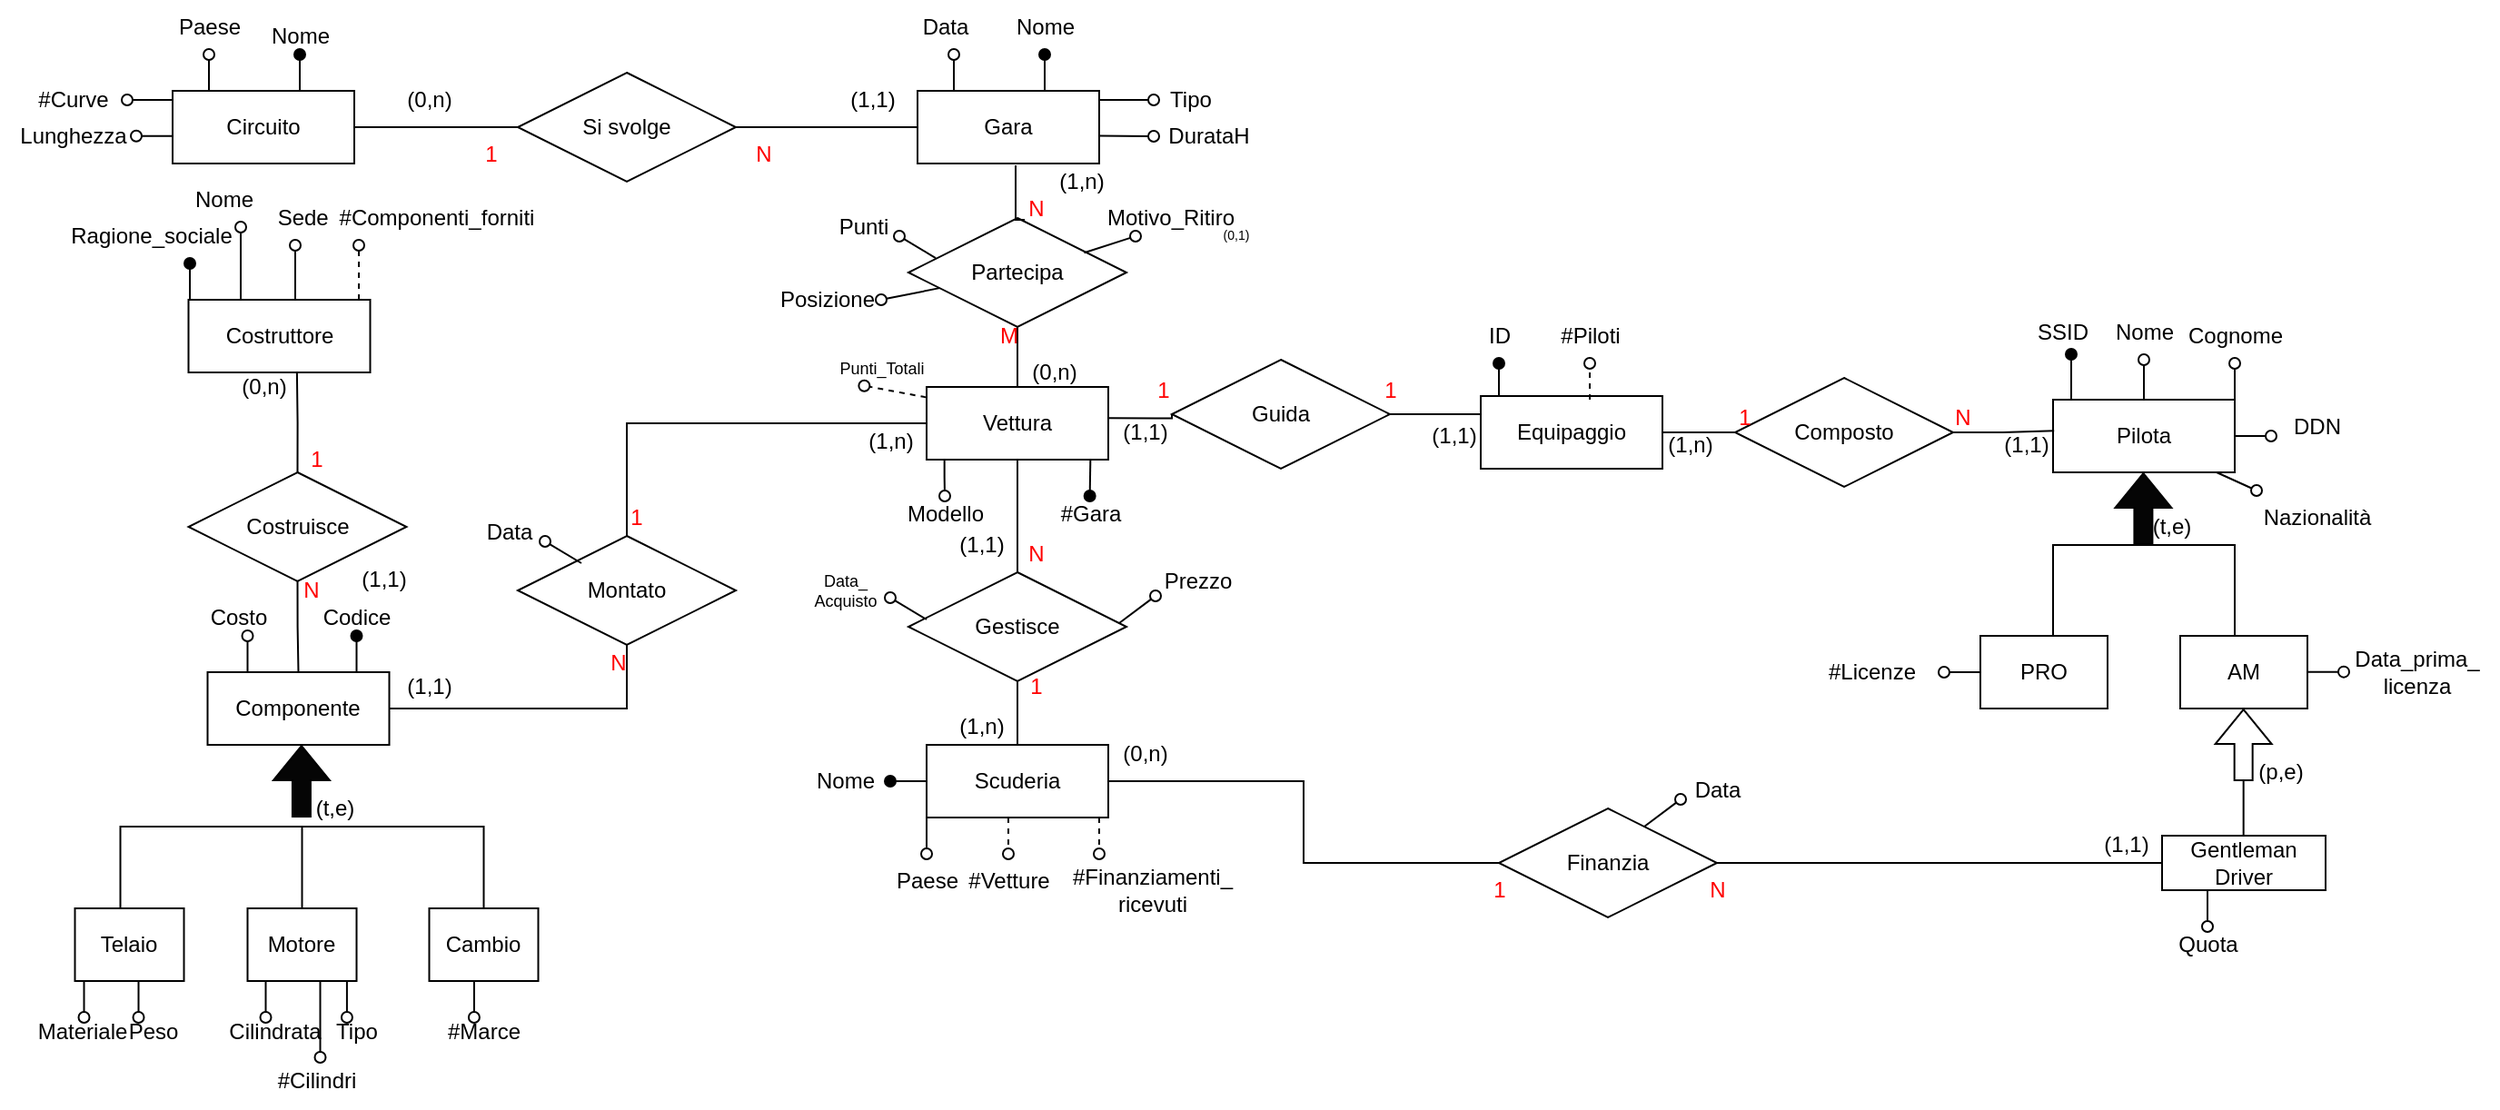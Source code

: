 <mxfile version="22.1.11" type="device">
  <diagram name="Page-1" id="2CNQCeX9BAJ8XAPQZo6j">
    <mxGraphModel dx="2603" dy="818" grid="1" gridSize="10" guides="1" tooltips="1" connect="1" arrows="1" fold="1" page="1" pageScale="1" pageWidth="1169" pageHeight="827" background="none" math="0" shadow="0">
      <root>
        <mxCell id="0" />
        <mxCell id="1" parent="0" />
        <mxCell id="24WfkbDJMfI8mmHEkIdc-26" style="edgeStyle=orthogonalEdgeStyle;rounded=0;orthogonalLoop=1;jettySize=auto;html=1;exitX=1;exitY=0.5;exitDx=0;exitDy=0;entryX=0;entryY=0.5;entryDx=0;entryDy=0;endArrow=none;endFill=0;" parent="1" source="4EoIY29dNoBSYB-6nft4-5" target="24WfkbDJMfI8mmHEkIdc-25" edge="1">
          <mxGeometry relative="1" as="geometry" />
        </mxCell>
        <mxCell id="4EoIY29dNoBSYB-6nft4-5" value="Equipaggio" style="html=1;align=center;fontStyle=0;labelBackgroundColor=none;fontColor=default;whiteSpace=wrap;labelBorderColor=none;verticalAlign=middle;horizontal=1;fontFamily=Helvetica;" parent="1" vertex="1">
          <mxGeometry x="690" y="328" width="100" height="40" as="geometry" />
        </mxCell>
        <mxCell id="4EoIY29dNoBSYB-6nft4-20" value="" style="endArrow=oval;html=1;rounded=0;exitX=0.1;exitY=0;exitDx=0;exitDy=0;exitPerimeter=0;endFill=1;labelBackgroundColor=none;fontColor=default;" parent="1" source="4EoIY29dNoBSYB-6nft4-5" edge="1">
          <mxGeometry width="50" height="50" relative="1" as="geometry">
            <mxPoint x="670" y="290" as="sourcePoint" />
            <mxPoint x="700" y="310" as="targetPoint" />
            <Array as="points">
              <mxPoint x="700" y="320" />
            </Array>
          </mxGeometry>
        </mxCell>
        <mxCell id="4EoIY29dNoBSYB-6nft4-21" value="ID" style="text;html=1;align=center;verticalAlign=middle;resizable=0;points=[];autosize=1;strokeColor=none;fillColor=none;labelBackgroundColor=none;" parent="1" vertex="1">
          <mxGeometry x="680" y="280" width="40" height="30" as="geometry" />
        </mxCell>
        <mxCell id="4EoIY29dNoBSYB-6nft4-23" value="" style="endArrow=oval;html=1;rounded=0;exitX=0.5;exitY=0;exitDx=0;exitDy=0;endFill=0;labelBackgroundColor=none;fontColor=default;dashed=1;" parent="1" edge="1">
          <mxGeometry width="50" height="50" relative="1" as="geometry">
            <mxPoint x="750.0" y="330" as="sourcePoint" />
            <mxPoint x="750" y="310" as="targetPoint" />
            <Array as="points">
              <mxPoint x="750" y="320" />
            </Array>
          </mxGeometry>
        </mxCell>
        <mxCell id="4EoIY29dNoBSYB-6nft4-24" value="#Piloti" style="text;html=1;align=center;verticalAlign=middle;resizable=0;points=[];autosize=1;strokeColor=none;fillColor=none;labelBackgroundColor=none;" parent="1" vertex="1">
          <mxGeometry x="720" y="280" width="60" height="30" as="geometry" />
        </mxCell>
        <mxCell id="4EoIY29dNoBSYB-6nft4-25" value="Pilota" style="html=1;align=center;fontStyle=0;labelBackgroundColor=none;fontColor=default;whiteSpace=wrap;labelBorderColor=none;verticalAlign=middle;horizontal=1;fontFamily=Helvetica;" parent="1" vertex="1">
          <mxGeometry x="1005" y="330" width="100" height="40" as="geometry" />
        </mxCell>
        <mxCell id="4EoIY29dNoBSYB-6nft4-26" value="" style="endArrow=oval;html=1;rounded=0;exitX=0.1;exitY=0;exitDx=0;exitDy=0;exitPerimeter=0;endFill=0;labelBackgroundColor=none;fontColor=default;" parent="1" target="4EoIY29dNoBSYB-6nft4-27" edge="1">
          <mxGeometry width="50" height="50" relative="1" as="geometry">
            <mxPoint x="1055" y="330" as="sourcePoint" />
            <mxPoint x="1055" y="310" as="targetPoint" />
            <Array as="points">
              <mxPoint x="1055" y="320" />
            </Array>
          </mxGeometry>
        </mxCell>
        <mxCell id="4EoIY29dNoBSYB-6nft4-27" value="Nome" style="text;html=1;align=center;verticalAlign=middle;resizable=0;points=[];autosize=1;strokeColor=none;fillColor=none;labelBackgroundColor=none;" parent="1" vertex="1">
          <mxGeometry x="1025" y="278" width="60" height="30" as="geometry" />
        </mxCell>
        <mxCell id="4EoIY29dNoBSYB-6nft4-28" value="" style="endArrow=oval;html=1;rounded=0;exitX=0.5;exitY=0;exitDx=0;exitDy=0;endFill=0;labelBackgroundColor=none;fontColor=default;" parent="1" edge="1">
          <mxGeometry width="50" height="50" relative="1" as="geometry">
            <mxPoint x="1105" y="330" as="sourcePoint" />
            <mxPoint x="1105" y="310" as="targetPoint" />
            <Array as="points">
              <mxPoint x="1105" y="320" />
            </Array>
          </mxGeometry>
        </mxCell>
        <mxCell id="4EoIY29dNoBSYB-6nft4-29" value="Cognome" style="text;html=1;align=center;verticalAlign=middle;resizable=0;points=[];autosize=1;strokeColor=none;fillColor=none;labelBackgroundColor=none;" parent="1" vertex="1">
          <mxGeometry x="1065" y="280" width="80" height="30" as="geometry" />
        </mxCell>
        <mxCell id="4EoIY29dNoBSYB-6nft4-31" value="" style="endArrow=oval;html=1;rounded=0;endFill=1;" parent="1" edge="1">
          <mxGeometry width="50" height="50" relative="1" as="geometry">
            <mxPoint x="1015" y="305" as="sourcePoint" />
            <mxPoint x="1015" y="305" as="targetPoint" />
            <Array as="points">
              <mxPoint x="1015" y="330" />
            </Array>
          </mxGeometry>
        </mxCell>
        <mxCell id="4EoIY29dNoBSYB-6nft4-36" value="" style="endArrow=oval;html=1;rounded=0;endFill=0;labelBackgroundColor=none;fontColor=default;exitX=1;exitY=0.5;exitDx=0;exitDy=0;entryX=0;entryY=0.664;entryDx=0;entryDy=0;entryPerimeter=0;" parent="1" source="4EoIY29dNoBSYB-6nft4-25" target="4EoIY29dNoBSYB-6nft4-37" edge="1">
          <mxGeometry width="50" height="50" relative="1" as="geometry">
            <mxPoint x="1105" y="340" as="sourcePoint" />
            <mxPoint x="1125" y="340" as="targetPoint" />
            <Array as="points">
              <mxPoint x="1115" y="350" />
              <mxPoint x="1125" y="350" />
            </Array>
          </mxGeometry>
        </mxCell>
        <mxCell id="4EoIY29dNoBSYB-6nft4-37" value="DDN" style="text;html=1;align=center;verticalAlign=middle;resizable=0;points=[];autosize=1;strokeColor=none;fillColor=none;rotation=0;" parent="1" vertex="1">
          <mxGeometry x="1125" y="330" width="50" height="30" as="geometry" />
        </mxCell>
        <mxCell id="4EoIY29dNoBSYB-6nft4-39" value="" style="endArrow=oval;html=1;rounded=0;endFill=0;labelBackgroundColor=none;fontColor=default;" parent="1" target="4EoIY29dNoBSYB-6nft4-40" edge="1">
          <mxGeometry width="50" height="50" relative="1" as="geometry">
            <mxPoint x="1095" y="370" as="sourcePoint" />
            <mxPoint x="1150" y="370" as="targetPoint" />
            <Array as="points" />
          </mxGeometry>
        </mxCell>
        <mxCell id="4EoIY29dNoBSYB-6nft4-40" value="Nazionalità" style="text;html=1;align=center;verticalAlign=middle;resizable=0;points=[];autosize=1;strokeColor=none;fillColor=none;rotation=0;" parent="1" vertex="1">
          <mxGeometry x="1110" y="380" width="80" height="30" as="geometry" />
        </mxCell>
        <mxCell id="4EoIY29dNoBSYB-6nft4-42" value="" style="shape=flexArrow;endArrow=classic;html=1;rounded=0;fillColor=#050505;" parent="1" edge="1">
          <mxGeometry width="50" height="50" relative="1" as="geometry">
            <mxPoint x="1054.71" y="410" as="sourcePoint" />
            <mxPoint x="1054.71" y="370" as="targetPoint" />
          </mxGeometry>
        </mxCell>
        <mxCell id="4EoIY29dNoBSYB-6nft4-43" value="" style="strokeWidth=1;html=1;shape=mxgraph.flowchart.annotation_1;align=left;pointerEvents=1;direction=south;" parent="1" vertex="1">
          <mxGeometry x="1005" y="410" width="100" height="50" as="geometry" />
        </mxCell>
        <mxCell id="4EoIY29dNoBSYB-6nft4-45" value="PRO" style="html=1;align=center;fontStyle=0;labelBackgroundColor=none;fontColor=default;whiteSpace=wrap;labelBorderColor=none;verticalAlign=middle;horizontal=1;fontFamily=Helvetica;" parent="1" vertex="1">
          <mxGeometry x="965" y="460" width="70" height="40" as="geometry" />
        </mxCell>
        <mxCell id="4EoIY29dNoBSYB-6nft4-46" value="AM" style="html=1;align=center;fontStyle=0;labelBackgroundColor=none;fontColor=default;whiteSpace=wrap;labelBorderColor=none;verticalAlign=middle;horizontal=1;fontFamily=Helvetica;" parent="1" vertex="1">
          <mxGeometry x="1075" y="460" width="70" height="40" as="geometry" />
        </mxCell>
        <mxCell id="4EoIY29dNoBSYB-6nft4-47" value="" style="endArrow=oval;html=1;rounded=0;endFill=0;labelBackgroundColor=none;fontColor=default;exitX=1;exitY=0.5;exitDx=0;exitDy=0;entryX=0;entryY=0.664;entryDx=0;entryDy=0;entryPerimeter=0;" parent="1" edge="1">
          <mxGeometry width="50" height="50" relative="1" as="geometry">
            <mxPoint x="1145" y="479.83" as="sourcePoint" />
            <mxPoint x="1165" y="479.83" as="targetPoint" />
            <Array as="points">
              <mxPoint x="1155" y="479.83" />
              <mxPoint x="1165" y="479.83" />
            </Array>
          </mxGeometry>
        </mxCell>
        <mxCell id="4EoIY29dNoBSYB-6nft4-48" value="Data_prima_&lt;br&gt;licenza" style="text;html=1;align=center;verticalAlign=middle;resizable=0;points=[];autosize=1;strokeColor=none;fillColor=none;" parent="1" vertex="1">
          <mxGeometry x="1160" y="460" width="90" height="40" as="geometry" />
        </mxCell>
        <mxCell id="4EoIY29dNoBSYB-6nft4-49" value="#Licenze" style="text;html=1;align=center;verticalAlign=middle;resizable=0;points=[];autosize=1;strokeColor=none;fillColor=none;" parent="1" vertex="1">
          <mxGeometry x="870" y="465" width="70" height="30" as="geometry" />
        </mxCell>
        <mxCell id="4EoIY29dNoBSYB-6nft4-52" value="" style="endArrow=oval;html=1;rounded=0;endFill=0;labelBackgroundColor=none;fontColor=default;exitX=0;exitY=0.5;exitDx=0;exitDy=0;" parent="1" source="4EoIY29dNoBSYB-6nft4-45" edge="1">
          <mxGeometry width="50" height="50" relative="1" as="geometry">
            <mxPoint x="935" y="489.83" as="sourcePoint" />
            <mxPoint x="945" y="480" as="targetPoint" />
            <Array as="points">
              <mxPoint x="955" y="480" />
              <mxPoint x="945" y="480" />
            </Array>
          </mxGeometry>
        </mxCell>
        <mxCell id="4EoIY29dNoBSYB-6nft4-54" value="" style="shape=flexArrow;endArrow=classic;html=1;rounded=0;fillColor=none;strokeColor=default;" parent="1" edge="1">
          <mxGeometry width="50" height="50" relative="1" as="geometry">
            <mxPoint x="1109.83" y="540" as="sourcePoint" />
            <mxPoint x="1109.83" y="500" as="targetPoint" />
          </mxGeometry>
        </mxCell>
        <mxCell id="4EoIY29dNoBSYB-6nft4-55" value="" style="endArrow=none;html=1;rounded=0;" parent="1" edge="1">
          <mxGeometry width="50" height="50" relative="1" as="geometry">
            <mxPoint x="1109.83" y="570" as="sourcePoint" />
            <mxPoint x="1109.83" y="540" as="targetPoint" />
            <Array as="points">
              <mxPoint x="1109.83" y="550" />
            </Array>
          </mxGeometry>
        </mxCell>
        <mxCell id="E5ixjJf9oxTP6WnFrqkC-3" style="edgeStyle=orthogonalEdgeStyle;rounded=0;orthogonalLoop=1;jettySize=auto;html=1;exitX=0;exitY=0.5;exitDx=0;exitDy=0;entryX=1;entryY=0.5;entryDx=0;entryDy=0;endArrow=none;endFill=0;" parent="1" source="4EoIY29dNoBSYB-6nft4-56" target="E5ixjJf9oxTP6WnFrqkC-2" edge="1">
          <mxGeometry relative="1" as="geometry" />
        </mxCell>
        <mxCell id="4EoIY29dNoBSYB-6nft4-56" value="Gentleman Driver" style="html=1;align=center;fontStyle=0;labelBackgroundColor=none;fontColor=default;whiteSpace=wrap;labelBorderColor=none;verticalAlign=middle;horizontal=1;fontFamily=Helvetica;" parent="1" vertex="1">
          <mxGeometry x="1065" y="570" width="90" height="30" as="geometry" />
        </mxCell>
        <mxCell id="4EoIY29dNoBSYB-6nft4-59" value="Scuderia" style="html=1;align=center;fontStyle=0;labelBackgroundColor=none;fontColor=default;whiteSpace=wrap;labelBorderColor=none;verticalAlign=middle;horizontal=1;fontFamily=Helvetica;" parent="1" vertex="1">
          <mxGeometry x="385" y="520" width="100" height="40" as="geometry" />
        </mxCell>
        <mxCell id="4EoIY29dNoBSYB-6nft4-61" value="" style="endArrow=oval;html=1;rounded=0;exitX=0;exitY=0.5;exitDx=0;exitDy=0;endFill=1;labelBackgroundColor=none;fontColor=default;" parent="1" source="4EoIY29dNoBSYB-6nft4-59" edge="1">
          <mxGeometry width="50" height="50" relative="1" as="geometry">
            <mxPoint x="355" y="540" as="sourcePoint" />
            <mxPoint x="365" y="540" as="targetPoint" />
            <Array as="points" />
          </mxGeometry>
        </mxCell>
        <mxCell id="4EoIY29dNoBSYB-6nft4-62" value="Nome" style="text;html=1;align=center;verticalAlign=middle;resizable=0;points=[];autosize=1;strokeColor=none;fillColor=none;labelBackgroundColor=none;" parent="1" vertex="1">
          <mxGeometry x="310" y="525" width="60" height="30" as="geometry" />
        </mxCell>
        <mxCell id="4EoIY29dNoBSYB-6nft4-63" value="" style="endArrow=oval;html=1;rounded=0;endFill=0;labelBackgroundColor=none;fontColor=default;exitX=0.5;exitY=1;exitDx=0;exitDy=0;" parent="1" edge="1">
          <mxGeometry width="50" height="50" relative="1" as="geometry">
            <mxPoint x="385" y="560" as="sourcePoint" />
            <mxPoint x="385" y="580" as="targetPoint" />
            <Array as="points">
              <mxPoint x="385" y="570" />
              <mxPoint x="385" y="580" />
            </Array>
          </mxGeometry>
        </mxCell>
        <mxCell id="4EoIY29dNoBSYB-6nft4-64" value="Paese" style="text;html=1;align=center;verticalAlign=middle;resizable=0;points=[];autosize=1;strokeColor=none;fillColor=none;rotation=0;" parent="1" vertex="1">
          <mxGeometry x="355" y="580" width="60" height="30" as="geometry" />
        </mxCell>
        <mxCell id="4EoIY29dNoBSYB-6nft4-65" value="" style="endArrow=oval;html=1;rounded=0;endFill=0;labelBackgroundColor=none;fontColor=default;exitX=0.5;exitY=1;exitDx=0;exitDy=0;dashed=1;" parent="1" edge="1">
          <mxGeometry width="50" height="50" relative="1" as="geometry">
            <mxPoint x="480" y="560" as="sourcePoint" />
            <mxPoint x="480" y="580" as="targetPoint" />
            <Array as="points">
              <mxPoint x="480" y="570" />
              <mxPoint x="480" y="580" />
            </Array>
          </mxGeometry>
        </mxCell>
        <mxCell id="4EoIY29dNoBSYB-6nft4-66" value="#Finanziamenti_&lt;br&gt;ricevuti" style="text;html=1;align=center;verticalAlign=middle;resizable=0;points=[];autosize=1;strokeColor=none;fillColor=none;rotation=0;" parent="1" vertex="1">
          <mxGeometry x="454" y="580" width="110" height="40" as="geometry" />
        </mxCell>
        <mxCell id="4EoIY29dNoBSYB-6nft4-67" value="Vettura" style="html=1;align=center;fontStyle=0;labelBackgroundColor=none;fontColor=default;whiteSpace=wrap;labelBorderColor=none;verticalAlign=middle;horizontal=1;fontFamily=Helvetica;" parent="1" vertex="1">
          <mxGeometry x="385" y="323" width="100" height="40" as="geometry" />
        </mxCell>
        <mxCell id="4EoIY29dNoBSYB-6nft4-70" value="" style="endArrow=oval;html=1;rounded=0;endFill=1;labelBackgroundColor=none;fontColor=default;" parent="1" edge="1">
          <mxGeometry width="50" height="50" relative="1" as="geometry">
            <mxPoint x="475.16" y="363" as="sourcePoint" />
            <mxPoint x="474.83" y="383" as="targetPoint" />
            <Array as="points" />
          </mxGeometry>
        </mxCell>
        <mxCell id="4EoIY29dNoBSYB-6nft4-71" value="#Gara" style="text;html=1;align=center;verticalAlign=middle;resizable=0;points=[];autosize=1;strokeColor=none;fillColor=none;labelBackgroundColor=none;" parent="1" vertex="1">
          <mxGeometry x="445" y="378" width="60" height="30" as="geometry" />
        </mxCell>
        <mxCell id="4EoIY29dNoBSYB-6nft4-74" value="Modello" style="text;html=1;align=center;verticalAlign=middle;resizable=0;points=[];autosize=1;strokeColor=none;fillColor=none;" parent="1" vertex="1">
          <mxGeometry x="360" y="378" width="70" height="30" as="geometry" />
        </mxCell>
        <mxCell id="24WfkbDJMfI8mmHEkIdc-41" style="edgeStyle=orthogonalEdgeStyle;rounded=0;orthogonalLoop=1;jettySize=auto;html=1;exitX=1;exitY=0.5;exitDx=0;exitDy=0;endArrow=none;endFill=0;entryX=0.5;entryY=0.917;entryDx=0;entryDy=0;entryPerimeter=0;" parent="1" source="4EoIY29dNoBSYB-6nft4-75" target="24WfkbDJMfI8mmHEkIdc-40" edge="1">
          <mxGeometry relative="1" as="geometry">
            <mxPoint x="220" y="470.0" as="targetPoint" />
          </mxGeometry>
        </mxCell>
        <mxCell id="4EoIY29dNoBSYB-6nft4-75" value="Componente" style="html=1;align=center;fontStyle=0;labelBackgroundColor=none;fontColor=default;whiteSpace=wrap;labelBorderColor=none;verticalAlign=middle;horizontal=1;fontFamily=Helvetica;" parent="1" vertex="1">
          <mxGeometry x="-10.75" y="480" width="100" height="40" as="geometry" />
        </mxCell>
        <mxCell id="4EoIY29dNoBSYB-6nft4-76" value="" style="endArrow=oval;html=1;rounded=0;exitX=0.5;exitY=0;exitDx=0;exitDy=0;endFill=1;labelBackgroundColor=none;fontColor=default;" parent="1" edge="1">
          <mxGeometry width="50" height="50" relative="1" as="geometry">
            <mxPoint x="71.25" y="480" as="sourcePoint" />
            <mxPoint x="71.25" y="460" as="targetPoint" />
            <Array as="points">
              <mxPoint x="71.25" y="470" />
            </Array>
          </mxGeometry>
        </mxCell>
        <mxCell id="4EoIY29dNoBSYB-6nft4-77" value="Codice" style="text;html=1;align=center;verticalAlign=middle;resizable=0;points=[];autosize=1;strokeColor=none;fillColor=none;labelBackgroundColor=none;" parent="1" vertex="1">
          <mxGeometry x="41.25" y="435" width="60" height="30" as="geometry" />
        </mxCell>
        <mxCell id="4EoIY29dNoBSYB-6nft4-78" value="" style="endArrow=oval;html=1;rounded=0;exitX=0.5;exitY=0;exitDx=0;exitDy=0;endFill=0;labelBackgroundColor=none;fontColor=default;" parent="1" edge="1">
          <mxGeometry width="50" height="50" relative="1" as="geometry">
            <mxPoint x="11.25" y="480" as="sourcePoint" />
            <mxPoint x="11.25" y="460" as="targetPoint" />
            <Array as="points">
              <mxPoint x="11.25" y="470" />
            </Array>
          </mxGeometry>
        </mxCell>
        <mxCell id="4EoIY29dNoBSYB-6nft4-79" value="Costo" style="text;html=1;align=center;verticalAlign=middle;resizable=0;points=[];autosize=1;strokeColor=none;fillColor=none;" parent="1" vertex="1">
          <mxGeometry x="-18.75" y="435" width="50" height="30" as="geometry" />
        </mxCell>
        <mxCell id="4EoIY29dNoBSYB-6nft4-80" value="Costruttore" style="html=1;align=center;fontStyle=0;labelBackgroundColor=none;fontColor=default;whiteSpace=wrap;labelBorderColor=none;verticalAlign=middle;horizontal=1;fontFamily=Helvetica;" parent="1" vertex="1">
          <mxGeometry x="-21.25" y="275" width="100" height="40" as="geometry" />
        </mxCell>
        <mxCell id="4EoIY29dNoBSYB-6nft4-81" value="" style="endArrow=oval;html=1;rounded=0;exitX=0.5;exitY=0;exitDx=0;exitDy=0;endFill=0;labelBackgroundColor=none;fontColor=default;" parent="1" edge="1">
          <mxGeometry width="50" height="50" relative="1" as="geometry">
            <mxPoint x="7.5" y="275" as="sourcePoint" />
            <mxPoint x="7.5" y="235" as="targetPoint" />
            <Array as="points">
              <mxPoint x="7.5" y="265" />
            </Array>
          </mxGeometry>
        </mxCell>
        <mxCell id="4EoIY29dNoBSYB-6nft4-82" value="Nome" style="text;html=1;align=center;verticalAlign=middle;resizable=0;points=[];autosize=1;strokeColor=none;fillColor=none;labelBackgroundColor=none;" parent="1" vertex="1">
          <mxGeometry x="-32.5" y="205" width="60" height="30" as="geometry" />
        </mxCell>
        <mxCell id="4EoIY29dNoBSYB-6nft4-83" value="" style="endArrow=oval;html=1;rounded=0;exitX=0.5;exitY=0;exitDx=0;exitDy=0;endFill=1;labelBackgroundColor=none;fontColor=default;" parent="1" edge="1">
          <mxGeometry width="50" height="50" relative="1" as="geometry">
            <mxPoint x="-20.5" y="275" as="sourcePoint" />
            <mxPoint x="-20.5" y="255" as="targetPoint" />
            <Array as="points">
              <mxPoint x="-20.5" y="265" />
            </Array>
          </mxGeometry>
        </mxCell>
        <mxCell id="4EoIY29dNoBSYB-6nft4-84" value="Ragione_sociale" style="text;html=1;align=center;verticalAlign=middle;resizable=0;points=[];autosize=1;strokeColor=none;fillColor=none;" parent="1" vertex="1">
          <mxGeometry x="-97.5" y="225" width="110" height="30" as="geometry" />
        </mxCell>
        <mxCell id="4EoIY29dNoBSYB-6nft4-85" value="" style="endArrow=oval;html=1;rounded=0;exitX=0.5;exitY=0;exitDx=0;exitDy=0;endFill=0;labelBackgroundColor=none;fontColor=default;" parent="1" edge="1">
          <mxGeometry width="50" height="50" relative="1" as="geometry">
            <mxPoint x="37.5" y="275" as="sourcePoint" />
            <mxPoint x="37.5" y="245" as="targetPoint" />
            <Array as="points">
              <mxPoint x="37.5" y="265" />
            </Array>
          </mxGeometry>
        </mxCell>
        <mxCell id="4EoIY29dNoBSYB-6nft4-87" value="Sede&amp;nbsp;" style="text;html=1;align=center;verticalAlign=middle;resizable=0;points=[];autosize=1;strokeColor=none;fillColor=none;labelBackgroundColor=none;" parent="1" vertex="1">
          <mxGeometry x="17.5" y="215" width="50" height="30" as="geometry" />
        </mxCell>
        <mxCell id="4EoIY29dNoBSYB-6nft4-89" value="" style="endArrow=oval;html=1;rounded=0;exitX=0.5;exitY=0;exitDx=0;exitDy=0;endFill=0;labelBackgroundColor=none;fontColor=default;dashed=1;" parent="1" edge="1">
          <mxGeometry width="50" height="50" relative="1" as="geometry">
            <mxPoint x="72.5" y="275" as="sourcePoint" />
            <mxPoint x="72.5" y="245" as="targetPoint" />
            <Array as="points">
              <mxPoint x="72.5" y="265" />
            </Array>
          </mxGeometry>
        </mxCell>
        <mxCell id="4EoIY29dNoBSYB-6nft4-90" value="#Componenti_&lt;span style=&quot;background-color: initial; text-align: left;&quot;&gt;forniti&lt;/span&gt;" style="text;html=1;align=center;verticalAlign=middle;resizable=0;points=[];autosize=1;strokeColor=none;fillColor=none;labelBackgroundColor=none;" parent="1" vertex="1">
          <mxGeometry x="50" y="215" width="130" height="30" as="geometry" />
        </mxCell>
        <mxCell id="4EoIY29dNoBSYB-6nft4-100" value="" style="shape=flexArrow;endArrow=classic;html=1;rounded=0;fillColor=#050505;" parent="1" edge="1">
          <mxGeometry width="50" height="50" relative="1" as="geometry">
            <mxPoint x="40.96" y="560" as="sourcePoint" />
            <mxPoint x="40.96" y="520" as="targetPoint" />
          </mxGeometry>
        </mxCell>
        <mxCell id="4EoIY29dNoBSYB-6nft4-101" value="" style="strokeWidth=1;html=1;shape=mxgraph.flowchart.annotation_1;align=left;pointerEvents=1;direction=south;" parent="1" vertex="1">
          <mxGeometry x="-58.75" y="565" width="200" height="50" as="geometry" />
        </mxCell>
        <mxCell id="4EoIY29dNoBSYB-6nft4-103" value="Telaio" style="html=1;align=center;fontStyle=0;labelBackgroundColor=none;fontColor=default;whiteSpace=wrap;labelBorderColor=none;verticalAlign=middle;horizontal=1;fontFamily=Helvetica;" parent="1" vertex="1">
          <mxGeometry x="-83.75" y="610" width="60" height="40" as="geometry" />
        </mxCell>
        <mxCell id="4EoIY29dNoBSYB-6nft4-104" value="Cambio" style="html=1;align=center;fontStyle=0;labelBackgroundColor=none;fontColor=default;whiteSpace=wrap;labelBorderColor=none;verticalAlign=middle;horizontal=1;fontFamily=Helvetica;" parent="1" vertex="1">
          <mxGeometry x="111.25" y="610" width="60" height="40" as="geometry" />
        </mxCell>
        <mxCell id="4EoIY29dNoBSYB-6nft4-106" value="" style="endArrow=none;html=1;rounded=0;entryX=0;entryY=0.5;entryDx=0;entryDy=0;entryPerimeter=0;" parent="1" target="4EoIY29dNoBSYB-6nft4-101" edge="1">
          <mxGeometry width="50" height="50" relative="1" as="geometry">
            <mxPoint x="41.25" y="610" as="sourcePoint" />
            <mxPoint x="121.25" y="580" as="targetPoint" />
          </mxGeometry>
        </mxCell>
        <mxCell id="4EoIY29dNoBSYB-6nft4-107" value="Motore" style="html=1;align=center;fontStyle=0;labelBackgroundColor=none;fontColor=default;whiteSpace=wrap;labelBorderColor=none;verticalAlign=middle;horizontal=1;fontFamily=Helvetica;" parent="1" vertex="1">
          <mxGeometry x="11.25" y="610" width="60" height="40" as="geometry" />
        </mxCell>
        <mxCell id="4EoIY29dNoBSYB-6nft4-108" value="" style="endArrow=oval;html=1;rounded=0;endFill=0;labelBackgroundColor=none;fontColor=default;exitX=0.5;exitY=1;exitDx=0;exitDy=0;" parent="1" edge="1">
          <mxGeometry width="50" height="50" relative="1" as="geometry">
            <mxPoint x="-48.75" y="650" as="sourcePoint" />
            <mxPoint x="-48.75" y="670" as="targetPoint" />
            <Array as="points">
              <mxPoint x="-48.75" y="660" />
              <mxPoint x="-48.75" y="670" />
            </Array>
          </mxGeometry>
        </mxCell>
        <mxCell id="4EoIY29dNoBSYB-6nft4-110" value="Materiale" style="text;html=1;align=center;verticalAlign=middle;resizable=0;points=[];autosize=1;strokeColor=none;fillColor=none;" parent="1" vertex="1">
          <mxGeometry x="-115" y="663" width="70" height="30" as="geometry" />
        </mxCell>
        <mxCell id="4EoIY29dNoBSYB-6nft4-112" value="" style="endArrow=oval;html=1;rounded=0;endFill=0;labelBackgroundColor=none;fontColor=default;exitX=0.5;exitY=1;exitDx=0;exitDy=0;" parent="1" edge="1">
          <mxGeometry width="50" height="50" relative="1" as="geometry">
            <mxPoint x="-78.75" y="650" as="sourcePoint" />
            <mxPoint x="-78.75" y="670" as="targetPoint" />
            <Array as="points">
              <mxPoint x="-78.75" y="660" />
              <mxPoint x="-78.75" y="670" />
            </Array>
          </mxGeometry>
        </mxCell>
        <mxCell id="4EoIY29dNoBSYB-6nft4-113" value="Peso" style="text;html=1;align=center;verticalAlign=middle;resizable=0;points=[];autosize=1;strokeColor=none;fillColor=none;" parent="1" vertex="1">
          <mxGeometry x="-66.25" y="663" width="50" height="30" as="geometry" />
        </mxCell>
        <mxCell id="4EoIY29dNoBSYB-6nft4-114" value="" style="endArrow=oval;html=1;rounded=0;endFill=0;labelBackgroundColor=none;fontColor=default;exitX=0.5;exitY=1;exitDx=0;exitDy=0;" parent="1" edge="1">
          <mxGeometry width="50" height="50" relative="1" as="geometry">
            <mxPoint x="21.25" y="650" as="sourcePoint" />
            <mxPoint x="21.25" y="670" as="targetPoint" />
            <Array as="points">
              <mxPoint x="21.25" y="660" />
              <mxPoint x="21.25" y="670" />
            </Array>
          </mxGeometry>
        </mxCell>
        <mxCell id="4EoIY29dNoBSYB-6nft4-115" value="Cilindrata" style="text;html=1;align=center;verticalAlign=middle;resizable=0;points=[];autosize=1;strokeColor=none;fillColor=none;" parent="1" vertex="1">
          <mxGeometry x="-8.75" y="663" width="70" height="30" as="geometry" />
        </mxCell>
        <mxCell id="4EoIY29dNoBSYB-6nft4-118" value="" style="endArrow=oval;html=1;rounded=0;endFill=0;labelBackgroundColor=none;fontColor=default;exitX=0.5;exitY=1;exitDx=0;exitDy=0;" parent="1" edge="1">
          <mxGeometry width="50" height="50" relative="1" as="geometry">
            <mxPoint x="65.96" y="650" as="sourcePoint" />
            <mxPoint x="65.96" y="670" as="targetPoint" />
            <Array as="points">
              <mxPoint x="65.96" y="660" />
              <mxPoint x="65.96" y="670" />
            </Array>
          </mxGeometry>
        </mxCell>
        <mxCell id="4EoIY29dNoBSYB-6nft4-119" value="Tipo" style="text;html=1;align=center;verticalAlign=middle;resizable=0;points=[];autosize=1;strokeColor=none;fillColor=none;" parent="1" vertex="1">
          <mxGeometry x="46.25" y="663" width="50" height="30" as="geometry" />
        </mxCell>
        <mxCell id="4EoIY29dNoBSYB-6nft4-122" value="" style="endArrow=oval;html=1;rounded=0;endFill=0;labelBackgroundColor=none;fontColor=default;" parent="1" edge="1">
          <mxGeometry width="50" height="50" relative="1" as="geometry">
            <mxPoint x="51.25" y="650" as="sourcePoint" />
            <mxPoint x="51.25" y="692" as="targetPoint" />
            <Array as="points">
              <mxPoint x="51.25" y="682" />
              <mxPoint x="51.25" y="692" />
            </Array>
          </mxGeometry>
        </mxCell>
        <mxCell id="4EoIY29dNoBSYB-6nft4-123" value="#Cilindri" style="text;html=1;align=center;verticalAlign=middle;resizable=0;points=[];autosize=1;strokeColor=none;fillColor=none;" parent="1" vertex="1">
          <mxGeometry x="13.75" y="690" width="70" height="30" as="geometry" />
        </mxCell>
        <mxCell id="4EoIY29dNoBSYB-6nft4-127" value="" style="endArrow=oval;html=1;rounded=0;endFill=0;labelBackgroundColor=none;fontColor=default;exitX=0.5;exitY=1;exitDx=0;exitDy=0;" parent="1" edge="1">
          <mxGeometry width="50" height="50" relative="1" as="geometry">
            <mxPoint x="135.96" y="650" as="sourcePoint" />
            <mxPoint x="135.96" y="670" as="targetPoint" />
            <Array as="points">
              <mxPoint x="135.96" y="660" />
              <mxPoint x="135.96" y="670" />
            </Array>
          </mxGeometry>
        </mxCell>
        <mxCell id="4EoIY29dNoBSYB-6nft4-128" value="#Marce" style="text;html=1;align=center;verticalAlign=middle;resizable=0;points=[];autosize=1;strokeColor=none;fillColor=none;" parent="1" vertex="1">
          <mxGeometry x="111.25" y="663" width="60" height="30" as="geometry" />
        </mxCell>
        <mxCell id="4EoIY29dNoBSYB-6nft4-129" value="Gara" style="html=1;align=center;fontStyle=0;labelBackgroundColor=none;fontColor=default;whiteSpace=wrap;labelBorderColor=none;verticalAlign=middle;horizontal=1;fontFamily=Helvetica;" parent="1" vertex="1">
          <mxGeometry x="380" y="160" width="100" height="40" as="geometry" />
        </mxCell>
        <mxCell id="4EoIY29dNoBSYB-6nft4-130" value="" style="endArrow=oval;html=1;rounded=0;exitX=0.5;exitY=0;exitDx=0;exitDy=0;endFill=1;labelBackgroundColor=none;fontColor=default;" parent="1" edge="1">
          <mxGeometry width="50" height="50" relative="1" as="geometry">
            <mxPoint x="450.0" y="160" as="sourcePoint" />
            <mxPoint x="450" y="140" as="targetPoint" />
            <Array as="points">
              <mxPoint x="450" y="150" />
            </Array>
          </mxGeometry>
        </mxCell>
        <mxCell id="4EoIY29dNoBSYB-6nft4-131" value="Nome" style="text;html=1;align=center;verticalAlign=middle;resizable=0;points=[];autosize=1;strokeColor=none;fillColor=none;labelBackgroundColor=none;" parent="1" vertex="1">
          <mxGeometry x="420" y="110" width="60" height="30" as="geometry" />
        </mxCell>
        <mxCell id="4EoIY29dNoBSYB-6nft4-132" value="" style="endArrow=oval;html=1;rounded=0;exitX=0.5;exitY=0;exitDx=0;exitDy=0;endFill=0;labelBackgroundColor=none;fontColor=default;" parent="1" edge="1">
          <mxGeometry width="50" height="50" relative="1" as="geometry">
            <mxPoint x="400.0" y="160" as="sourcePoint" />
            <mxPoint x="400" y="140" as="targetPoint" />
            <Array as="points">
              <mxPoint x="400" y="150" />
            </Array>
          </mxGeometry>
        </mxCell>
        <mxCell id="4EoIY29dNoBSYB-6nft4-133" value="Data" style="text;html=1;align=center;verticalAlign=middle;resizable=0;points=[];autosize=1;strokeColor=none;fillColor=none;" parent="1" vertex="1">
          <mxGeometry x="370" y="110" width="50" height="30" as="geometry" />
        </mxCell>
        <mxCell id="4EoIY29dNoBSYB-6nft4-135" value="" style="endArrow=oval;html=1;rounded=0;exitX=1;exitY=0.5;exitDx=0;exitDy=0;endFill=0;labelBackgroundColor=none;fontColor=default;" parent="1" edge="1">
          <mxGeometry width="50" height="50" relative="1" as="geometry">
            <mxPoint x="480" y="165" as="sourcePoint" />
            <mxPoint x="510" y="165" as="targetPoint" />
            <Array as="points" />
          </mxGeometry>
        </mxCell>
        <mxCell id="4EoIY29dNoBSYB-6nft4-136" value="Tipo" style="text;html=1;align=center;verticalAlign=middle;resizable=0;points=[];autosize=1;strokeColor=none;fillColor=none;labelBackgroundColor=none;" parent="1" vertex="1">
          <mxGeometry x="505" y="150" width="50" height="30" as="geometry" />
        </mxCell>
        <mxCell id="4EoIY29dNoBSYB-6nft4-138" value="DurataH" style="text;html=1;align=center;verticalAlign=middle;resizable=0;points=[];autosize=1;strokeColor=none;fillColor=none;labelBackgroundColor=none;" parent="1" vertex="1">
          <mxGeometry x="505" y="170" width="70" height="30" as="geometry" />
        </mxCell>
        <mxCell id="24WfkbDJMfI8mmHEkIdc-9" style="edgeStyle=orthogonalEdgeStyle;rounded=0;orthogonalLoop=1;jettySize=auto;html=1;exitX=1;exitY=0.5;exitDx=0;exitDy=0;entryX=0;entryY=0.5;entryDx=0;entryDy=0;endArrow=none;endFill=0;" parent="1" source="4EoIY29dNoBSYB-6nft4-147" target="4EoIY29dNoBSYB-6nft4-157" edge="1">
          <mxGeometry relative="1" as="geometry" />
        </mxCell>
        <mxCell id="4EoIY29dNoBSYB-6nft4-147" value="Circuito" style="html=1;align=center;fontStyle=0;labelBackgroundColor=none;fontColor=default;whiteSpace=wrap;labelBorderColor=none;verticalAlign=middle;horizontal=1;fontFamily=Helvetica;" parent="1" vertex="1">
          <mxGeometry x="-30" y="160" width="100" height="40" as="geometry" />
        </mxCell>
        <mxCell id="4EoIY29dNoBSYB-6nft4-148" value="" style="endArrow=oval;html=1;rounded=0;exitX=0.5;exitY=0;exitDx=0;exitDy=0;endFill=1;labelBackgroundColor=none;fontColor=default;" parent="1" edge="1">
          <mxGeometry width="50" height="50" relative="1" as="geometry">
            <mxPoint x="40.0" y="160" as="sourcePoint" />
            <mxPoint x="40" y="140" as="targetPoint" />
            <Array as="points">
              <mxPoint x="40" y="150" />
            </Array>
          </mxGeometry>
        </mxCell>
        <mxCell id="4EoIY29dNoBSYB-6nft4-149" value="" style="endArrow=oval;html=1;rounded=0;exitX=0.5;exitY=0;exitDx=0;exitDy=0;endFill=0;labelBackgroundColor=none;fontColor=default;" parent="1" edge="1">
          <mxGeometry width="50" height="50" relative="1" as="geometry">
            <mxPoint x="-10.0" y="160" as="sourcePoint" />
            <mxPoint x="-10" y="140" as="targetPoint" />
            <Array as="points">
              <mxPoint x="-10" y="150" />
            </Array>
          </mxGeometry>
        </mxCell>
        <mxCell id="4EoIY29dNoBSYB-6nft4-151" value="Lunghezza" style="text;html=1;align=center;verticalAlign=middle;resizable=0;points=[];autosize=1;strokeColor=none;fillColor=none;labelBackgroundColor=none;" parent="1" vertex="1">
          <mxGeometry x="-125" y="170" width="80" height="30" as="geometry" />
        </mxCell>
        <mxCell id="4EoIY29dNoBSYB-6nft4-152" value="#Curve" style="text;html=1;align=center;verticalAlign=middle;resizable=0;points=[];autosize=1;strokeColor=none;fillColor=none;labelBackgroundColor=none;" parent="1" vertex="1">
          <mxGeometry x="-115" y="150" width="60" height="30" as="geometry" />
        </mxCell>
        <mxCell id="4EoIY29dNoBSYB-6nft4-153" value="" style="endArrow=oval;html=1;rounded=0;exitX=0;exitY=0.5;exitDx=0;exitDy=0;endFill=0;labelBackgroundColor=none;fontColor=default;entryX=1;entryY=0.5;entryDx=0;entryDy=0;entryPerimeter=0;" parent="1" target="4EoIY29dNoBSYB-6nft4-152" edge="1">
          <mxGeometry width="50" height="50" relative="1" as="geometry">
            <mxPoint x="-30" y="165" as="sourcePoint" />
            <mxPoint x="-40" y="184.73" as="targetPoint" />
            <Array as="points">
              <mxPoint x="-40" y="165" />
            </Array>
          </mxGeometry>
        </mxCell>
        <mxCell id="4EoIY29dNoBSYB-6nft4-154" value="Nome" style="text;html=1;align=center;verticalAlign=middle;resizable=0;points=[];autosize=1;strokeColor=none;fillColor=none;" parent="1" vertex="1">
          <mxGeometry x="10" y="115" width="60" height="30" as="geometry" />
        </mxCell>
        <mxCell id="4EoIY29dNoBSYB-6nft4-155" value="Paese" style="text;html=1;align=center;verticalAlign=middle;resizable=0;points=[];autosize=1;strokeColor=none;fillColor=none;" parent="1" vertex="1">
          <mxGeometry x="-40" y="110" width="60" height="30" as="geometry" />
        </mxCell>
        <mxCell id="24WfkbDJMfI8mmHEkIdc-6" style="edgeStyle=orthogonalEdgeStyle;rounded=0;orthogonalLoop=1;jettySize=auto;html=1;exitX=1;exitY=0.5;exitDx=0;exitDy=0;entryX=0;entryY=0.5;entryDx=0;entryDy=0;endArrow=none;endFill=0;" parent="1" source="4EoIY29dNoBSYB-6nft4-157" target="4EoIY29dNoBSYB-6nft4-129" edge="1">
          <mxGeometry relative="1" as="geometry" />
        </mxCell>
        <mxCell id="4EoIY29dNoBSYB-6nft4-157" value="Si svolge" style="shape=rhombus;perimeter=rhombusPerimeter;whiteSpace=wrap;html=1;align=center;" parent="1" vertex="1">
          <mxGeometry x="160" y="150" width="120" height="60" as="geometry" />
        </mxCell>
        <mxCell id="24WfkbDJMfI8mmHEkIdc-4" value="" style="endArrow=oval;html=1;rounded=0;endFill=0;" parent="1" edge="1">
          <mxGeometry width="50" height="50" relative="1" as="geometry">
            <mxPoint x="480" y="184.8" as="sourcePoint" />
            <mxPoint x="510" y="185" as="targetPoint" />
          </mxGeometry>
        </mxCell>
        <mxCell id="24WfkbDJMfI8mmHEkIdc-8" value="" style="endArrow=oval;html=1;rounded=0;exitX=0;exitY=0.5;exitDx=0;exitDy=0;endFill=0;labelBackgroundColor=none;fontColor=default;entryX=1;entryY=0.5;entryDx=0;entryDy=0;entryPerimeter=0;" parent="1" edge="1">
          <mxGeometry width="50" height="50" relative="1" as="geometry">
            <mxPoint x="-30" y="184.86" as="sourcePoint" />
            <mxPoint x="-50" y="184.86" as="targetPoint" />
            <Array as="points">
              <mxPoint x="-40" y="184.86" />
            </Array>
          </mxGeometry>
        </mxCell>
        <mxCell id="24WfkbDJMfI8mmHEkIdc-10" value="" style="endArrow=oval;html=1;rounded=0;endFill=0;labelBackgroundColor=none;fontColor=default;" parent="1" edge="1">
          <mxGeometry width="50" height="50" relative="1" as="geometry">
            <mxPoint x="394.83" y="363" as="sourcePoint" />
            <mxPoint x="395" y="383" as="targetPoint" />
            <Array as="points">
              <mxPoint x="394.83" y="372.67" />
            </Array>
          </mxGeometry>
        </mxCell>
        <mxCell id="24WfkbDJMfI8mmHEkIdc-14" style="edgeStyle=orthogonalEdgeStyle;rounded=0;orthogonalLoop=1;jettySize=auto;html=1;exitX=0.5;exitY=1;exitDx=0;exitDy=0;entryX=0.5;entryY=0;entryDx=0;entryDy=0;endArrow=none;endFill=0;" parent="1" source="24WfkbDJMfI8mmHEkIdc-12" target="4EoIY29dNoBSYB-6nft4-67" edge="1">
          <mxGeometry relative="1" as="geometry" />
        </mxCell>
        <mxCell id="24WfkbDJMfI8mmHEkIdc-12" value="Partecipa" style="shape=rhombus;perimeter=rhombusPerimeter;whiteSpace=wrap;html=1;align=center;" parent="1" vertex="1">
          <mxGeometry x="375" y="230" width="120" height="60" as="geometry" />
        </mxCell>
        <mxCell id="24WfkbDJMfI8mmHEkIdc-13" style="edgeStyle=orthogonalEdgeStyle;rounded=0;orthogonalLoop=1;jettySize=auto;html=1;exitX=0.5;exitY=0;exitDx=0;exitDy=0;entryX=0.5;entryY=1;entryDx=0;entryDy=0;endArrow=none;endFill=0;" parent="1" edge="1">
          <mxGeometry relative="1" as="geometry">
            <mxPoint x="439" y="231" as="sourcePoint" />
            <mxPoint x="434" y="201" as="targetPoint" />
          </mxGeometry>
        </mxCell>
        <mxCell id="24WfkbDJMfI8mmHEkIdc-16" value="" style="endArrow=oval;html=1;rounded=0;exitX=0.125;exitY=0.367;exitDx=0;exitDy=0;exitPerimeter=0;endFill=0;" parent="1" source="24WfkbDJMfI8mmHEkIdc-12" edge="1">
          <mxGeometry width="50" height="50" relative="1" as="geometry">
            <mxPoint x="200" y="300" as="sourcePoint" />
            <mxPoint x="370" y="240" as="targetPoint" />
          </mxGeometry>
        </mxCell>
        <mxCell id="24WfkbDJMfI8mmHEkIdc-18" value="Punti" style="text;html=1;align=center;verticalAlign=middle;resizable=0;points=[];autosize=1;strokeColor=none;fillColor=none;labelBackgroundColor=none;" parent="1" vertex="1">
          <mxGeometry x="325" y="220" width="50" height="30" as="geometry" />
        </mxCell>
        <mxCell id="24WfkbDJMfI8mmHEkIdc-19" value="" style="endArrow=oval;html=1;rounded=0;exitX=0.806;exitY=0.319;exitDx=0;exitDy=0;exitPerimeter=0;endFill=0;" parent="1" source="24WfkbDJMfI8mmHEkIdc-12" edge="1">
          <mxGeometry width="50" height="50" relative="1" as="geometry">
            <mxPoint x="535" y="250" as="sourcePoint" />
            <mxPoint x="500" y="240" as="targetPoint" />
          </mxGeometry>
        </mxCell>
        <mxCell id="24WfkbDJMfI8mmHEkIdc-20" value="Motivo_Ritiro" style="text;html=1;align=center;verticalAlign=middle;resizable=0;points=[];autosize=1;strokeColor=none;fillColor=none;labelBackgroundColor=none;" parent="1" vertex="1">
          <mxGeometry x="474" y="215" width="90" height="30" as="geometry" />
        </mxCell>
        <mxCell id="24WfkbDJMfI8mmHEkIdc-23" style="edgeStyle=orthogonalEdgeStyle;rounded=0;orthogonalLoop=1;jettySize=auto;html=1;exitX=1;exitY=0.5;exitDx=0;exitDy=0;entryX=0;entryY=0.25;entryDx=0;entryDy=0;endArrow=none;endFill=0;" parent="1" source="24WfkbDJMfI8mmHEkIdc-21" target="4EoIY29dNoBSYB-6nft4-5" edge="1">
          <mxGeometry relative="1" as="geometry" />
        </mxCell>
        <mxCell id="24WfkbDJMfI8mmHEkIdc-21" value="Guida" style="shape=rhombus;perimeter=rhombusPerimeter;whiteSpace=wrap;html=1;align=center;" parent="1" vertex="1">
          <mxGeometry x="520" y="308" width="120" height="60" as="geometry" />
        </mxCell>
        <mxCell id="24WfkbDJMfI8mmHEkIdc-22" style="edgeStyle=orthogonalEdgeStyle;rounded=0;orthogonalLoop=1;jettySize=auto;html=1;exitX=1;exitY=0.5;exitDx=0;exitDy=0;endArrow=none;endFill=0;entryX=0;entryY=0.5;entryDx=0;entryDy=0;" parent="1" target="24WfkbDJMfI8mmHEkIdc-21" edge="1">
          <mxGeometry relative="1" as="geometry">
            <mxPoint x="485" y="340.17" as="sourcePoint" />
            <mxPoint x="520" y="340" as="targetPoint" />
            <Array as="points">
              <mxPoint x="520" y="340" />
            </Array>
          </mxGeometry>
        </mxCell>
        <mxCell id="24WfkbDJMfI8mmHEkIdc-25" value="Composto" style="shape=rhombus;perimeter=rhombusPerimeter;whiteSpace=wrap;html=1;align=center;" parent="1" vertex="1">
          <mxGeometry x="830" y="318" width="120" height="60" as="geometry" />
        </mxCell>
        <mxCell id="24WfkbDJMfI8mmHEkIdc-27" style="edgeStyle=orthogonalEdgeStyle;rounded=0;orthogonalLoop=1;jettySize=auto;html=1;exitX=1;exitY=0.5;exitDx=0;exitDy=0;entryX=0.006;entryY=0.427;entryDx=0;entryDy=0;entryPerimeter=0;endArrow=none;endFill=0;" parent="1" source="24WfkbDJMfI8mmHEkIdc-25" target="4EoIY29dNoBSYB-6nft4-25" edge="1">
          <mxGeometry relative="1" as="geometry" />
        </mxCell>
        <mxCell id="24WfkbDJMfI8mmHEkIdc-35" style="edgeStyle=orthogonalEdgeStyle;rounded=0;orthogonalLoop=1;jettySize=auto;html=1;exitX=0.5;exitY=1;exitDx=0;exitDy=0;entryX=0.5;entryY=0;entryDx=0;entryDy=0;endArrow=none;endFill=0;" parent="1" source="24WfkbDJMfI8mmHEkIdc-28" target="4EoIY29dNoBSYB-6nft4-59" edge="1">
          <mxGeometry relative="1" as="geometry" />
        </mxCell>
        <mxCell id="24WfkbDJMfI8mmHEkIdc-36" style="edgeStyle=orthogonalEdgeStyle;rounded=0;orthogonalLoop=1;jettySize=auto;html=1;exitX=0.5;exitY=0;exitDx=0;exitDy=0;entryX=0.5;entryY=1;entryDx=0;entryDy=0;endArrow=none;endFill=0;" parent="1" source="24WfkbDJMfI8mmHEkIdc-28" target="4EoIY29dNoBSYB-6nft4-67" edge="1">
          <mxGeometry relative="1" as="geometry" />
        </mxCell>
        <mxCell id="24WfkbDJMfI8mmHEkIdc-28" value="Gestisce" style="shape=rhombus;perimeter=rhombusPerimeter;whiteSpace=wrap;html=1;align=center;" parent="1" vertex="1">
          <mxGeometry x="375" y="425" width="120" height="60" as="geometry" />
        </mxCell>
        <mxCell id="24WfkbDJMfI8mmHEkIdc-31" value="" style="endArrow=oval;html=1;rounded=0;exitX=0.125;exitY=0.367;exitDx=0;exitDy=0;exitPerimeter=0;endFill=0;" parent="1" edge="1">
          <mxGeometry width="50" height="50" relative="1" as="geometry">
            <mxPoint x="385" y="451" as="sourcePoint" />
            <mxPoint x="365" y="439" as="targetPoint" />
          </mxGeometry>
        </mxCell>
        <mxCell id="24WfkbDJMfI8mmHEkIdc-32" value="Data_&lt;br&gt;Acquisto" style="text;html=1;align=center;verticalAlign=middle;resizable=0;points=[];autosize=1;strokeColor=none;fillColor=none;labelBackgroundColor=none;fontSize=9;" parent="1" vertex="1">
          <mxGeometry x="310" y="415" width="60" height="40" as="geometry" />
        </mxCell>
        <mxCell id="24WfkbDJMfI8mmHEkIdc-33" value="" style="endArrow=oval;html=1;rounded=0;exitX=0.125;exitY=0.367;exitDx=0;exitDy=0;exitPerimeter=0;endFill=0;" parent="1" edge="1">
          <mxGeometry width="50" height="50" relative="1" as="geometry">
            <mxPoint x="491" y="453" as="sourcePoint" />
            <mxPoint x="511" y="438" as="targetPoint" />
          </mxGeometry>
        </mxCell>
        <mxCell id="24WfkbDJMfI8mmHEkIdc-34" value="Prezzo" style="text;html=1;align=center;verticalAlign=middle;resizable=0;points=[];autosize=1;strokeColor=none;fillColor=none;labelBackgroundColor=none;" parent="1" vertex="1">
          <mxGeometry x="504" y="415" width="60" height="30" as="geometry" />
        </mxCell>
        <mxCell id="24WfkbDJMfI8mmHEkIdc-39" style="edgeStyle=orthogonalEdgeStyle;rounded=0;orthogonalLoop=1;jettySize=auto;html=1;exitX=0.5;exitY=1;exitDx=0;exitDy=0;entryX=0.5;entryY=0;entryDx=0;entryDy=0;endArrow=none;endFill=0;" parent="1" source="24WfkbDJMfI8mmHEkIdc-37" target="4EoIY29dNoBSYB-6nft4-75" edge="1">
          <mxGeometry relative="1" as="geometry" />
        </mxCell>
        <mxCell id="24WfkbDJMfI8mmHEkIdc-37" value="Costruisce" style="shape=rhombus;perimeter=rhombusPerimeter;whiteSpace=wrap;html=1;align=center;" parent="1" vertex="1">
          <mxGeometry x="-21.25" y="370" width="120" height="60" as="geometry" />
        </mxCell>
        <mxCell id="24WfkbDJMfI8mmHEkIdc-38" style="edgeStyle=orthogonalEdgeStyle;rounded=0;orthogonalLoop=1;jettySize=auto;html=1;exitX=0.5;exitY=0;exitDx=0;exitDy=0;entryX=0.597;entryY=1;entryDx=0;entryDy=0;entryPerimeter=0;endArrow=none;endFill=0;" parent="1" source="24WfkbDJMfI8mmHEkIdc-37" target="4EoIY29dNoBSYB-6nft4-80" edge="1">
          <mxGeometry relative="1" as="geometry">
            <mxPoint x="37.5" y="325" as="sourcePoint" />
          </mxGeometry>
        </mxCell>
        <mxCell id="24WfkbDJMfI8mmHEkIdc-42" style="edgeStyle=orthogonalEdgeStyle;rounded=0;orthogonalLoop=1;jettySize=auto;html=1;exitX=0.5;exitY=0;exitDx=0;exitDy=0;entryX=0;entryY=0.5;entryDx=0;entryDy=0;endArrow=none;endFill=0;" parent="1" source="24WfkbDJMfI8mmHEkIdc-40" target="4EoIY29dNoBSYB-6nft4-67" edge="1">
          <mxGeometry relative="1" as="geometry" />
        </mxCell>
        <mxCell id="24WfkbDJMfI8mmHEkIdc-40" value="Montato" style="shape=rhombus;perimeter=rhombusPerimeter;whiteSpace=wrap;html=1;align=center;" parent="1" vertex="1">
          <mxGeometry x="160" y="405" width="120" height="60" as="geometry" />
        </mxCell>
        <mxCell id="24WfkbDJMfI8mmHEkIdc-43" value="" style="endArrow=oval;html=1;rounded=0;exitX=0.125;exitY=0.367;exitDx=0;exitDy=0;exitPerimeter=0;endFill=0;" parent="1" edge="1">
          <mxGeometry width="50" height="50" relative="1" as="geometry">
            <mxPoint x="195" y="420" as="sourcePoint" />
            <mxPoint x="175" y="408" as="targetPoint" />
          </mxGeometry>
        </mxCell>
        <mxCell id="24WfkbDJMfI8mmHEkIdc-44" value="Data" style="text;html=1;align=center;verticalAlign=middle;resizable=0;points=[];autosize=1;strokeColor=none;fillColor=none;labelBackgroundColor=none;" parent="1" vertex="1">
          <mxGeometry x="130" y="388" width="50" height="30" as="geometry" />
        </mxCell>
        <mxCell id="E5ixjJf9oxTP6WnFrqkC-4" style="edgeStyle=orthogonalEdgeStyle;rounded=0;orthogonalLoop=1;jettySize=auto;html=1;exitX=0;exitY=0.5;exitDx=0;exitDy=0;entryX=1;entryY=0.5;entryDx=0;entryDy=0;endArrow=none;endFill=0;" parent="1" source="E5ixjJf9oxTP6WnFrqkC-2" target="4EoIY29dNoBSYB-6nft4-59" edge="1">
          <mxGeometry relative="1" as="geometry" />
        </mxCell>
        <mxCell id="E5ixjJf9oxTP6WnFrqkC-2" value="Finanzia" style="shape=rhombus;perimeter=rhombusPerimeter;whiteSpace=wrap;html=1;align=center;" parent="1" vertex="1">
          <mxGeometry x="700" y="555" width="120" height="60" as="geometry" />
        </mxCell>
        <mxCell id="E5ixjJf9oxTP6WnFrqkC-5" value="" style="endArrow=oval;html=1;rounded=0;exitX=0.125;exitY=0.367;exitDx=0;exitDy=0;exitPerimeter=0;endFill=0;" parent="1" edge="1">
          <mxGeometry width="50" height="50" relative="1" as="geometry">
            <mxPoint x="780" y="565" as="sourcePoint" />
            <mxPoint x="800" y="550" as="targetPoint" />
          </mxGeometry>
        </mxCell>
        <mxCell id="E5ixjJf9oxTP6WnFrqkC-6" value="Data" style="text;html=1;align=center;verticalAlign=middle;resizable=0;points=[];autosize=1;strokeColor=none;fillColor=none;labelBackgroundColor=none;" parent="1" vertex="1">
          <mxGeometry x="795" y="530" width="50" height="30" as="geometry" />
        </mxCell>
        <mxCell id="DFJkzAto43T6tOax5DAH-1" value="(1,1)" style="text;html=1;align=center;verticalAlign=middle;resizable=0;points=[];autosize=1;strokeColor=none;fillColor=none;" parent="1" vertex="1">
          <mxGeometry x="330" y="150" width="50" height="30" as="geometry" />
        </mxCell>
        <mxCell id="DFJkzAto43T6tOax5DAH-2" value="N" style="text;html=1;align=center;verticalAlign=middle;resizable=0;points=[];autosize=1;strokeColor=none;fillColor=none;fontColor=#ff0000;" parent="1" vertex="1">
          <mxGeometry x="280" y="180" width="30" height="30" as="geometry" />
        </mxCell>
        <mxCell id="DFJkzAto43T6tOax5DAH-3" value="1" style="text;html=1;align=center;verticalAlign=middle;resizable=0;points=[];autosize=1;strokeColor=none;fillColor=none;fontColor=#ff0000;" parent="1" vertex="1">
          <mxGeometry x="130" y="180" width="30" height="30" as="geometry" />
        </mxCell>
        <mxCell id="DFJkzAto43T6tOax5DAH-4" value="(0,n)" style="text;html=1;align=center;verticalAlign=middle;resizable=0;points=[];autosize=1;strokeColor=none;fillColor=none;" parent="1" vertex="1">
          <mxGeometry x="86.25" y="150" width="50" height="30" as="geometry" />
        </mxCell>
        <mxCell id="DFJkzAto43T6tOax5DAH-5" value="(0,1)" style="text;html=1;align=center;verticalAlign=middle;resizable=0;points=[];autosize=1;strokeColor=none;fillColor=none;fontSize=7;" parent="1" vertex="1">
          <mxGeometry x="535" y="230" width="40" height="20" as="geometry" />
        </mxCell>
        <mxCell id="DFJkzAto43T6tOax5DAH-6" value="N" style="text;html=1;align=center;verticalAlign=middle;resizable=0;points=[];autosize=1;strokeColor=none;fillColor=none;fontColor=#ff0000;" parent="1" vertex="1">
          <mxGeometry x="430" y="210" width="30" height="30" as="geometry" />
        </mxCell>
        <mxCell id="DFJkzAto43T6tOax5DAH-7" value="M" style="text;html=1;align=center;verticalAlign=middle;resizable=0;points=[];autosize=1;strokeColor=none;fillColor=none;fontColor=#ff0000;" parent="1" vertex="1">
          <mxGeometry x="415" y="280" width="30" height="30" as="geometry" />
        </mxCell>
        <mxCell id="DFJkzAto43T6tOax5DAH-8" value="(0,n)" style="text;html=1;align=center;verticalAlign=middle;resizable=0;points=[];autosize=1;strokeColor=none;fillColor=none;" parent="1" vertex="1">
          <mxGeometry x="430" y="300" width="50" height="30" as="geometry" />
        </mxCell>
        <mxCell id="DFJkzAto43T6tOax5DAH-9" value="(1,n)" style="text;html=1;align=center;verticalAlign=middle;resizable=0;points=[];autosize=1;strokeColor=none;fillColor=none;" parent="1" vertex="1">
          <mxGeometry x="445" y="195" width="50" height="30" as="geometry" />
        </mxCell>
        <mxCell id="DFJkzAto43T6tOax5DAH-10" value="1" style="text;html=1;align=center;verticalAlign=middle;resizable=0;points=[];autosize=1;strokeColor=none;fillColor=none;fontColor=#ff0000;" parent="1" vertex="1">
          <mxGeometry x="430" y="473" width="30" height="30" as="geometry" />
        </mxCell>
        <mxCell id="DFJkzAto43T6tOax5DAH-11" value="N" style="text;html=1;align=center;verticalAlign=middle;resizable=0;points=[];autosize=1;strokeColor=none;fillColor=none;fontColor=#ff0000;" parent="1" vertex="1">
          <mxGeometry x="430" y="400" width="30" height="30" as="geometry" />
        </mxCell>
        <mxCell id="DFJkzAto43T6tOax5DAH-12" value="(1,n)" style="text;html=1;align=center;verticalAlign=middle;resizable=0;points=[];autosize=1;strokeColor=none;fillColor=none;" parent="1" vertex="1">
          <mxGeometry x="390" y="495" width="50" height="30" as="geometry" />
        </mxCell>
        <mxCell id="DFJkzAto43T6tOax5DAH-13" value="(1,1)" style="text;html=1;align=center;verticalAlign=middle;resizable=0;points=[];autosize=1;strokeColor=none;fillColor=none;" parent="1" vertex="1">
          <mxGeometry x="390" y="395" width="50" height="30" as="geometry" />
        </mxCell>
        <mxCell id="DFJkzAto43T6tOax5DAH-14" value="1" style="text;html=1;align=center;verticalAlign=middle;resizable=0;points=[];autosize=1;strokeColor=none;fillColor=none;fontColor=#ff0000;" parent="1" vertex="1">
          <mxGeometry x="625" y="310" width="30" height="30" as="geometry" />
        </mxCell>
        <mxCell id="DFJkzAto43T6tOax5DAH-15" value="1" style="text;html=1;align=center;verticalAlign=middle;resizable=0;points=[];autosize=1;strokeColor=none;fillColor=none;fontColor=#ff0000;" parent="1" vertex="1">
          <mxGeometry x="500" y="310" width="30" height="30" as="geometry" />
        </mxCell>
        <mxCell id="DFJkzAto43T6tOax5DAH-16" value="(1,1)" style="text;html=1;align=center;verticalAlign=middle;resizable=0;points=[];autosize=1;strokeColor=none;fillColor=none;" parent="1" vertex="1">
          <mxGeometry x="650" y="335" width="50" height="30" as="geometry" />
        </mxCell>
        <mxCell id="DFJkzAto43T6tOax5DAH-17" value="(1,1)" style="text;html=1;align=center;verticalAlign=middle;resizable=0;points=[];autosize=1;strokeColor=none;fillColor=none;" parent="1" vertex="1">
          <mxGeometry x="480" y="333" width="50" height="30" as="geometry" />
        </mxCell>
        <mxCell id="DFJkzAto43T6tOax5DAH-18" value="1" style="text;html=1;align=center;verticalAlign=middle;resizable=0;points=[];autosize=1;strokeColor=none;fillColor=none;fontColor=#ff0000;" parent="1" vertex="1">
          <mxGeometry x="820" y="325" width="30" height="30" as="geometry" />
        </mxCell>
        <mxCell id="DFJkzAto43T6tOax5DAH-19" value="N" style="text;html=1;align=center;verticalAlign=middle;resizable=0;points=[];autosize=1;strokeColor=none;fillColor=none;fontColor=#ff0000;" parent="1" vertex="1">
          <mxGeometry x="940" y="325" width="30" height="30" as="geometry" />
        </mxCell>
        <mxCell id="DFJkzAto43T6tOax5DAH-20" value="(1,1)" style="text;html=1;align=center;verticalAlign=middle;resizable=0;points=[];autosize=1;strokeColor=none;fillColor=none;" parent="1" vertex="1">
          <mxGeometry x="965" y="340" width="50" height="30" as="geometry" />
        </mxCell>
        <mxCell id="DFJkzAto43T6tOax5DAH-21" value="(1,n)" style="text;html=1;align=center;verticalAlign=middle;resizable=0;points=[];autosize=1;strokeColor=none;fillColor=none;" parent="1" vertex="1">
          <mxGeometry x="780" y="340" width="50" height="30" as="geometry" />
        </mxCell>
        <mxCell id="DFJkzAto43T6tOax5DAH-22" value="(t,e)" style="text;html=1;align=center;verticalAlign=middle;resizable=0;points=[];autosize=1;strokeColor=none;fillColor=none;" parent="1" vertex="1">
          <mxGeometry x="1050" y="385" width="40" height="30" as="geometry" />
        </mxCell>
        <mxCell id="DFJkzAto43T6tOax5DAH-23" value="1" style="text;html=1;align=center;verticalAlign=middle;resizable=0;points=[];autosize=1;strokeColor=none;fillColor=none;fontColor=#ff0000;" parent="1" vertex="1">
          <mxGeometry x="685" y="585" width="30" height="30" as="geometry" />
        </mxCell>
        <mxCell id="DFJkzAto43T6tOax5DAH-24" value="N" style="text;html=1;align=center;verticalAlign=middle;resizable=0;points=[];autosize=1;strokeColor=none;fillColor=none;fontColor=#ff0000;" parent="1" vertex="1">
          <mxGeometry x="805" y="585" width="30" height="30" as="geometry" />
        </mxCell>
        <mxCell id="DFJkzAto43T6tOax5DAH-25" value="(1,1)" style="text;html=1;align=center;verticalAlign=middle;resizable=0;points=[];autosize=1;strokeColor=none;fillColor=none;" parent="1" vertex="1">
          <mxGeometry x="1020" y="560" width="50" height="30" as="geometry" />
        </mxCell>
        <mxCell id="DFJkzAto43T6tOax5DAH-26" value="(0,n)" style="text;html=1;align=center;verticalAlign=middle;resizable=0;points=[];autosize=1;strokeColor=none;fillColor=none;" parent="1" vertex="1">
          <mxGeometry x="480" y="510" width="50" height="30" as="geometry" />
        </mxCell>
        <mxCell id="DFJkzAto43T6tOax5DAH-27" value="(t,e)" style="text;html=1;align=center;verticalAlign=middle;resizable=0;points=[];autosize=1;strokeColor=none;fillColor=none;" parent="1" vertex="1">
          <mxGeometry x="38.75" y="540" width="40" height="30" as="geometry" />
        </mxCell>
        <mxCell id="DFJkzAto43T6tOax5DAH-28" value="1" style="text;html=1;align=center;verticalAlign=middle;resizable=0;points=[];autosize=1;strokeColor=none;fillColor=none;fontColor=#ff0000;" parent="1" vertex="1">
          <mxGeometry x="33.75" y="348" width="30" height="30" as="geometry" />
        </mxCell>
        <mxCell id="DFJkzAto43T6tOax5DAH-30" value="N" style="text;html=1;align=center;verticalAlign=middle;resizable=0;points=[];autosize=1;strokeColor=none;fillColor=none;fontColor=#ff0000;" parent="1" vertex="1">
          <mxGeometry x="31.25" y="420" width="30" height="30" as="geometry" />
        </mxCell>
        <mxCell id="DFJkzAto43T6tOax5DAH-31" value="SSID" style="text;html=1;align=center;verticalAlign=middle;resizable=0;points=[];autosize=1;strokeColor=none;fillColor=none;" parent="1" vertex="1">
          <mxGeometry x="985" y="278" width="50" height="30" as="geometry" />
        </mxCell>
        <mxCell id="DFJkzAto43T6tOax5DAH-32" value="(0,n)" style="text;html=1;align=center;verticalAlign=middle;resizable=0;points=[];autosize=1;strokeColor=none;fillColor=none;" parent="1" vertex="1">
          <mxGeometry x="-5" y="308" width="50" height="30" as="geometry" />
        </mxCell>
        <mxCell id="DFJkzAto43T6tOax5DAH-33" value="(1,1)" style="text;html=1;align=center;verticalAlign=middle;resizable=0;points=[];autosize=1;strokeColor=none;fillColor=none;" parent="1" vertex="1">
          <mxGeometry x="61.25" y="414" width="50" height="30" as="geometry" />
        </mxCell>
        <mxCell id="DFJkzAto43T6tOax5DAH-34" value="N" style="text;html=1;align=center;verticalAlign=middle;resizable=0;points=[];autosize=1;strokeColor=none;fillColor=none;fontColor=#ff0000;" parent="1" vertex="1">
          <mxGeometry x="200" y="460" width="30" height="30" as="geometry" />
        </mxCell>
        <mxCell id="DFJkzAto43T6tOax5DAH-35" value="1" style="text;html=1;align=center;verticalAlign=middle;resizable=0;points=[];autosize=1;strokeColor=none;fillColor=none;fontColor=#ff0000;" parent="1" vertex="1">
          <mxGeometry x="210" y="380" width="30" height="30" as="geometry" />
        </mxCell>
        <mxCell id="DFJkzAto43T6tOax5DAH-36" value="(1,n)" style="text;html=1;align=center;verticalAlign=middle;resizable=0;points=[];autosize=1;strokeColor=none;fillColor=none;" parent="1" vertex="1">
          <mxGeometry x="340" y="338" width="50" height="30" as="geometry" />
        </mxCell>
        <mxCell id="DFJkzAto43T6tOax5DAH-37" value="(1,1)" style="text;html=1;align=center;verticalAlign=middle;resizable=0;points=[];autosize=1;strokeColor=none;fillColor=none;" parent="1" vertex="1">
          <mxGeometry x="86.25" y="473" width="50" height="30" as="geometry" />
        </mxCell>
        <mxCell id="d1SDgLnMbTXoz2OvKtmw-1" value="" style="endArrow=oval;html=1;rounded=0;endFill=0;" parent="1" source="24WfkbDJMfI8mmHEkIdc-12" edge="1">
          <mxGeometry width="50" height="50" relative="1" as="geometry">
            <mxPoint x="380" y="287" as="sourcePoint" />
            <mxPoint x="360" y="275" as="targetPoint" />
          </mxGeometry>
        </mxCell>
        <mxCell id="d1SDgLnMbTXoz2OvKtmw-2" value="Posizione" style="text;html=1;align=center;verticalAlign=middle;resizable=0;points=[];autosize=1;strokeColor=none;fillColor=none;labelBackgroundColor=none;" parent="1" vertex="1">
          <mxGeometry x="290" y="260" width="80" height="30" as="geometry" />
        </mxCell>
        <mxCell id="d1SDgLnMbTXoz2OvKtmw-3" value="Punti_Totali" style="text;html=1;align=center;verticalAlign=middle;resizable=0;points=[];autosize=1;strokeColor=none;fillColor=none;fontSize=9;" parent="1" vertex="1">
          <mxGeometry x="325" y="303" width="70" height="20" as="geometry" />
        </mxCell>
        <mxCell id="d1SDgLnMbTXoz2OvKtmw-7" value="" style="endArrow=oval;html=1;rounded=0;endFill=0;exitX=-0.003;exitY=0.142;exitDx=0;exitDy=0;exitPerimeter=0;entryX=0.367;entryY=0.967;entryDx=0;entryDy=0;entryPerimeter=0;dashed=1;" parent="1" source="4EoIY29dNoBSYB-6nft4-67" target="d1SDgLnMbTXoz2OvKtmw-3" edge="1">
          <mxGeometry width="50" height="50" relative="1" as="geometry">
            <mxPoint x="250" y="320" as="sourcePoint" />
            <mxPoint x="300" y="270" as="targetPoint" />
          </mxGeometry>
        </mxCell>
        <mxCell id="_8jp3dW6xI5IEjL8O2Zi-1" value="" style="endArrow=oval;html=1;rounded=0;endFill=0;labelBackgroundColor=none;fontColor=default;exitX=0.5;exitY=1;exitDx=0;exitDy=0;dashed=1;" parent="1" edge="1">
          <mxGeometry width="50" height="50" relative="1" as="geometry">
            <mxPoint x="430" y="560" as="sourcePoint" />
            <mxPoint x="430" y="580" as="targetPoint" />
            <Array as="points">
              <mxPoint x="430" y="570" />
              <mxPoint x="430" y="580" />
            </Array>
          </mxGeometry>
        </mxCell>
        <mxCell id="_8jp3dW6xI5IEjL8O2Zi-2" value="#Vetture" style="text;html=1;align=center;verticalAlign=middle;resizable=0;points=[];autosize=1;strokeColor=none;fillColor=none;rotation=0;" parent="1" vertex="1">
          <mxGeometry x="395" y="580" width="70" height="30" as="geometry" />
        </mxCell>
        <mxCell id="KKj1VupSdJ4Ncg707NuI-1" value="Quota" style="text;html=1;align=center;verticalAlign=middle;resizable=0;points=[];autosize=1;strokeColor=none;fillColor=none;" parent="1" vertex="1">
          <mxGeometry x="1060" y="615" width="60" height="30" as="geometry" />
        </mxCell>
        <mxCell id="KKj1VupSdJ4Ncg707NuI-5" value="" style="endArrow=oval;html=1;rounded=0;endFill=0;" parent="1" edge="1">
          <mxGeometry width="50" height="50" relative="1" as="geometry">
            <mxPoint x="1090" y="600" as="sourcePoint" />
            <mxPoint x="1090" y="620" as="targetPoint" />
          </mxGeometry>
        </mxCell>
        <mxCell id="UPoAaSNlF4lrq0dFDlAt-1" value="(p,e)" style="text;html=1;align=center;verticalAlign=middle;resizable=0;points=[];autosize=1;strokeColor=none;fillColor=none;" parent="1" vertex="1">
          <mxGeometry x="1105" y="520" width="50" height="30" as="geometry" />
        </mxCell>
      </root>
    </mxGraphModel>
  </diagram>
</mxfile>
